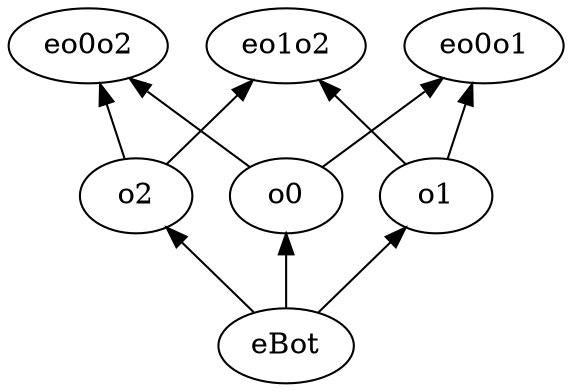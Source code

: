 strict digraph m3_s_d_s {
	rankdir=BT
	o0
	eo0o2
	eo0o1
	eo1o2
	o1
	o2
	eBot
	eBot -> o0
	o0 -> eo0o2
	o2 -> eo0o2
	o0 -> eo0o1
	o1 -> eo0o1
	o1 -> eo1o2
	o2 -> eo1o2
	eBot -> o1
	eBot -> o2
}
